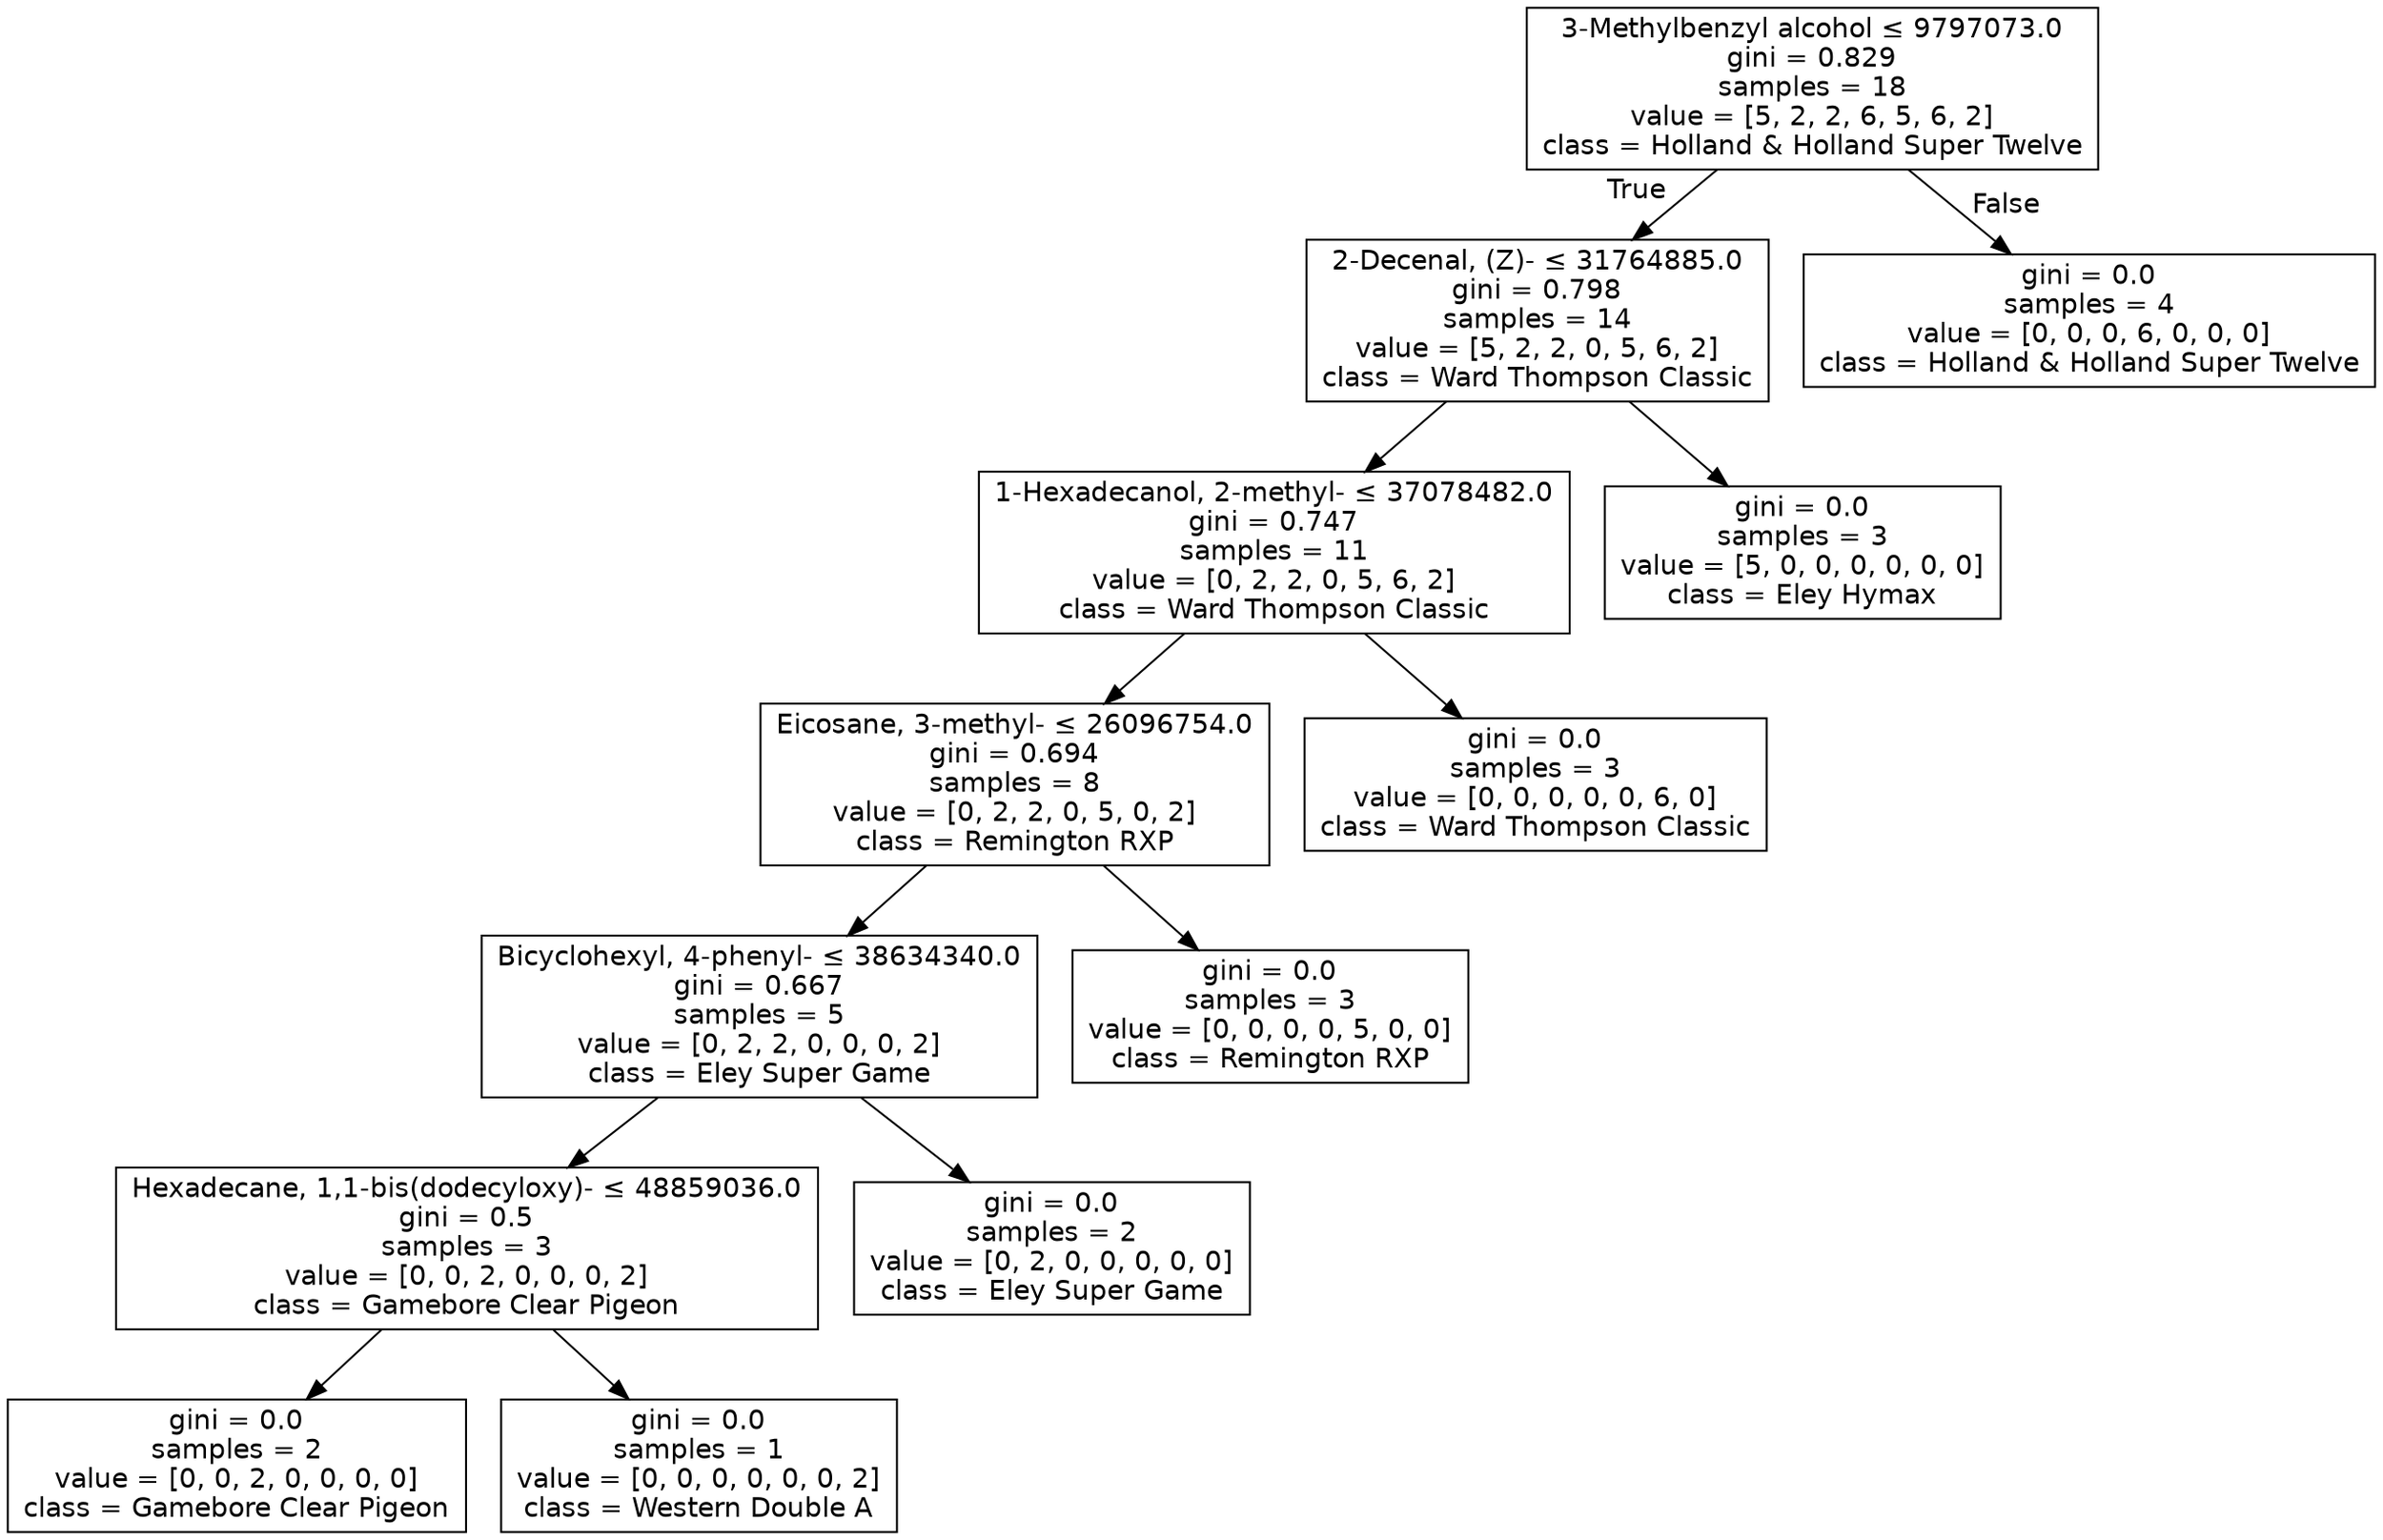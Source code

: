 digraph Tree {
node [shape=box, fontname="helvetica"] ;
edge [fontname="helvetica"] ;
0 [label=<3-Methylbenzyl alcohol &le; 9797073.0<br/>gini = 0.829<br/>samples = 18<br/>value = [5, 2, 2, 6, 5, 6, 2]<br/>class = Holland &amp; Holland Super Twelve>] ;
1 [label=<2-Decenal, (Z)- &le; 31764885.0<br/>gini = 0.798<br/>samples = 14<br/>value = [5, 2, 2, 0, 5, 6, 2]<br/>class = Ward Thompson Classic>] ;
0 -> 1 [labeldistance=2.5, labelangle=45, headlabel="True"] ;
2 [label=<1-Hexadecanol, 2-methyl- &le; 37078482.0<br/>gini = 0.747<br/>samples = 11<br/>value = [0, 2, 2, 0, 5, 6, 2]<br/>class = Ward Thompson Classic>] ;
1 -> 2 ;
3 [label=<Eicosane, 3-methyl- &le; 26096754.0<br/>gini = 0.694<br/>samples = 8<br/>value = [0, 2, 2, 0, 5, 0, 2]<br/>class = Remington RXP>] ;
2 -> 3 ;
4 [label=<Bicyclohexyl, 4-phenyl- &le; 38634340.0<br/>gini = 0.667<br/>samples = 5<br/>value = [0, 2, 2, 0, 0, 0, 2]<br/>class = Eley Super Game>] ;
3 -> 4 ;
5 [label=<Hexadecane, 1,1-bis(dodecyloxy)- &le; 48859036.0<br/>gini = 0.5<br/>samples = 3<br/>value = [0, 0, 2, 0, 0, 0, 2]<br/>class = Gamebore Clear Pigeon>] ;
4 -> 5 ;
6 [label=<gini = 0.0<br/>samples = 2<br/>value = [0, 0, 2, 0, 0, 0, 0]<br/>class = Gamebore Clear Pigeon>] ;
5 -> 6 ;
7 [label=<gini = 0.0<br/>samples = 1<br/>value = [0, 0, 0, 0, 0, 0, 2]<br/>class = Western Double A>] ;
5 -> 7 ;
8 [label=<gini = 0.0<br/>samples = 2<br/>value = [0, 2, 0, 0, 0, 0, 0]<br/>class = Eley Super Game>] ;
4 -> 8 ;
9 [label=<gini = 0.0<br/>samples = 3<br/>value = [0, 0, 0, 0, 5, 0, 0]<br/>class = Remington RXP>] ;
3 -> 9 ;
10 [label=<gini = 0.0<br/>samples = 3<br/>value = [0, 0, 0, 0, 0, 6, 0]<br/>class = Ward Thompson Classic>] ;
2 -> 10 ;
11 [label=<gini = 0.0<br/>samples = 3<br/>value = [5, 0, 0, 0, 0, 0, 0]<br/>class = Eley Hymax>] ;
1 -> 11 ;
12 [label=<gini = 0.0<br/>samples = 4<br/>value = [0, 0, 0, 6, 0, 0, 0]<br/>class = Holland &amp; Holland Super Twelve>] ;
0 -> 12 [labeldistance=2.5, labelangle=-45, headlabel="False"] ;
}
